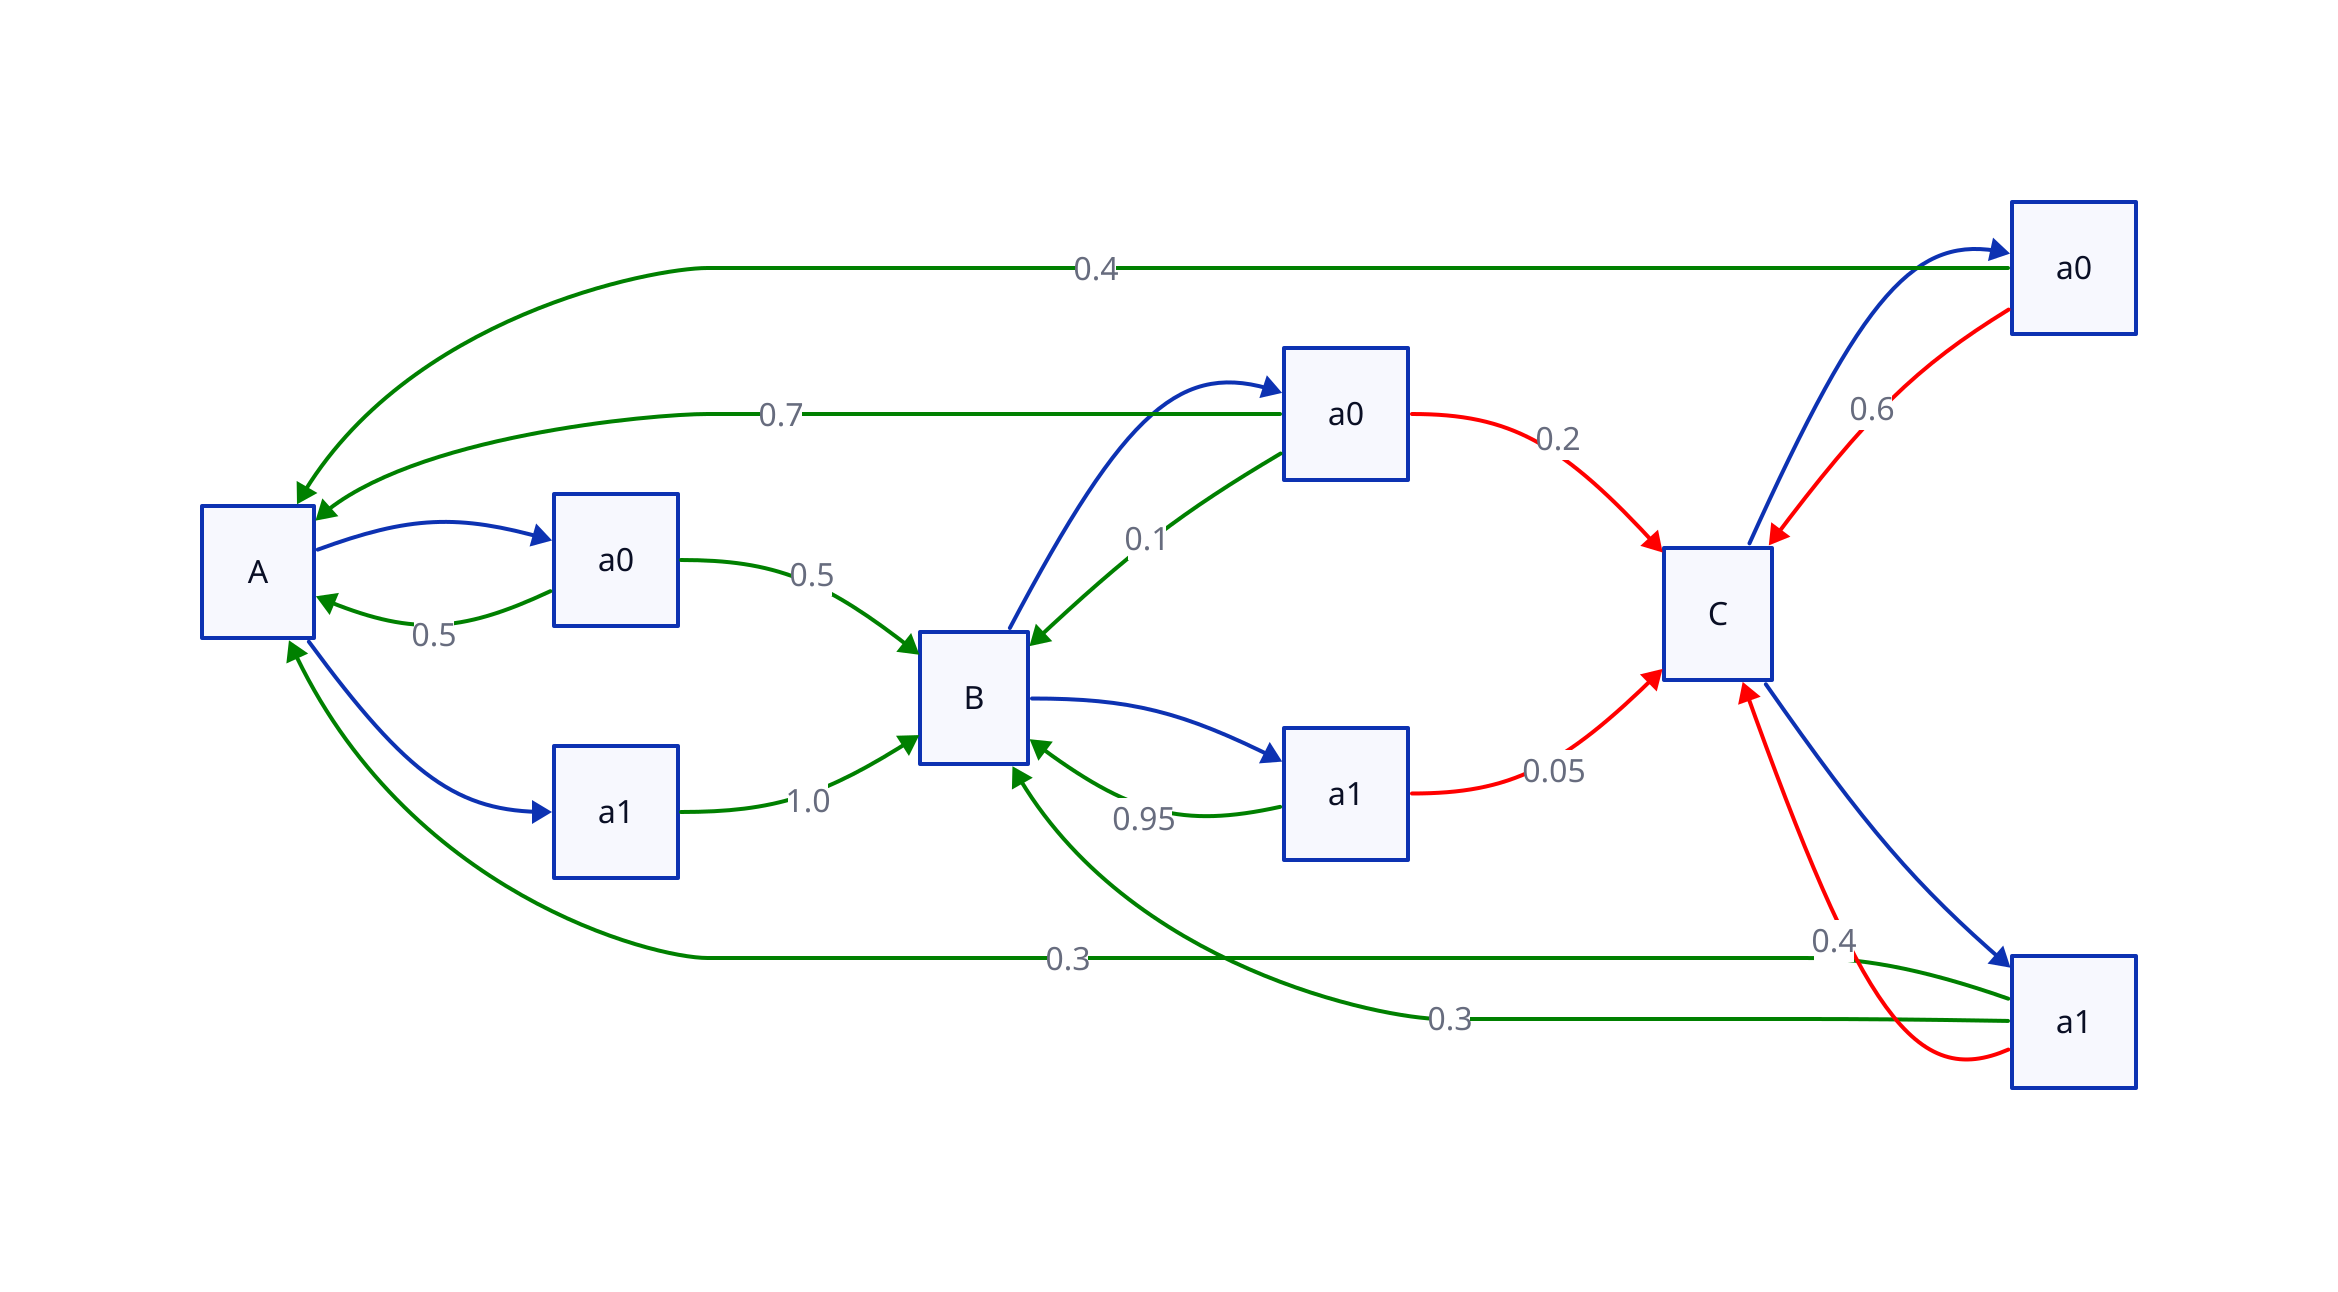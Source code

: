 direction: right

S0: A
S1: B
S2: C
S0a0: a0
S0a1: a1
S1a0: a0
S1a1: a1
S2a0: a0
S2a1: a1

S0 -> S0a0
S0 -> S0a1
S0a0 -> S0: 0.5 {style: {stroke: green}}
S0a0 -> S1: 0.5 {style: {stroke: green}}
S0a1 -> S1: 1.0 {style: {stroke: green}}

S1 -> S1a0
S1 -> S1a1

S1a0 -> S0: 0.7 {style: {stroke: green}}
S1a0 -> S1: 0.1 {style: {stroke: green}}
S1a0 -> S2: 0.2 {style: {stroke: red}}
S1a1 -> S1: 0.95 {style: {stroke: green}}
S1a1 -> S2: 0.05 {style: {stroke: red}}

S2 -> S2a0
S2 -> S2a1

S2a0 -> S0: 0.4 {style: {stroke: green}}
S2a0 -> S2: 0.6 {style: {stroke: red}}
S2a1 -> S0: 0.3 {style: {stroke: green}}
S2a1 -> S1: 0.3 {style: {stroke: green}}
S2a1 -> S2: 0.4 {style: {stroke: red}}
